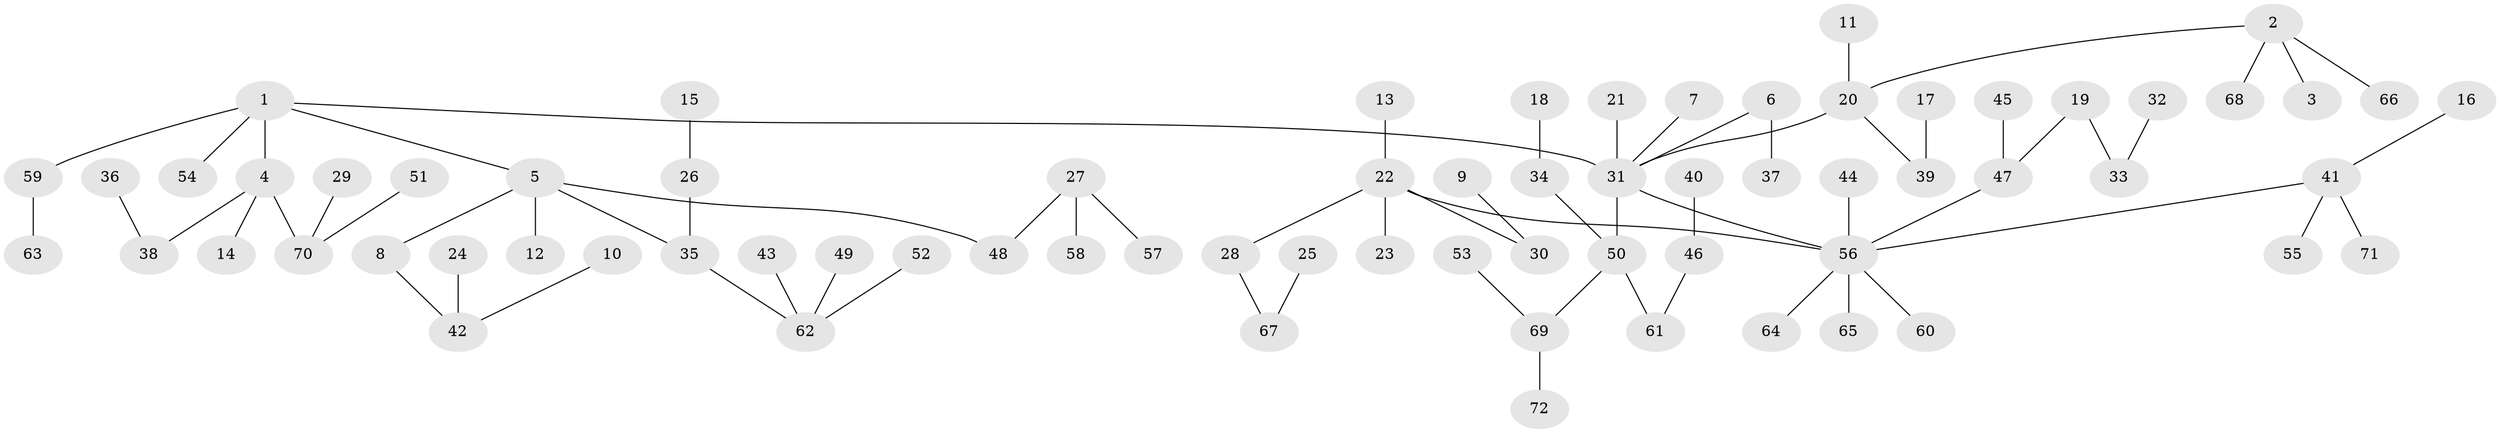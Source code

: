 // original degree distribution, {5: 0.041666666666666664, 8: 0.006944444444444444, 1: 0.5208333333333334, 4: 0.0625, 7: 0.006944444444444444, 2: 0.2013888888888889, 3: 0.1527777777777778, 6: 0.006944444444444444}
// Generated by graph-tools (version 1.1) at 2025/50/03/09/25 03:50:17]
// undirected, 72 vertices, 71 edges
graph export_dot {
graph [start="1"]
  node [color=gray90,style=filled];
  1;
  2;
  3;
  4;
  5;
  6;
  7;
  8;
  9;
  10;
  11;
  12;
  13;
  14;
  15;
  16;
  17;
  18;
  19;
  20;
  21;
  22;
  23;
  24;
  25;
  26;
  27;
  28;
  29;
  30;
  31;
  32;
  33;
  34;
  35;
  36;
  37;
  38;
  39;
  40;
  41;
  42;
  43;
  44;
  45;
  46;
  47;
  48;
  49;
  50;
  51;
  52;
  53;
  54;
  55;
  56;
  57;
  58;
  59;
  60;
  61;
  62;
  63;
  64;
  65;
  66;
  67;
  68;
  69;
  70;
  71;
  72;
  1 -- 4 [weight=1.0];
  1 -- 5 [weight=1.0];
  1 -- 31 [weight=1.0];
  1 -- 54 [weight=1.0];
  1 -- 59 [weight=1.0];
  2 -- 3 [weight=1.0];
  2 -- 20 [weight=1.0];
  2 -- 66 [weight=1.0];
  2 -- 68 [weight=1.0];
  4 -- 14 [weight=1.0];
  4 -- 38 [weight=1.0];
  4 -- 70 [weight=1.0];
  5 -- 8 [weight=1.0];
  5 -- 12 [weight=1.0];
  5 -- 35 [weight=1.0];
  5 -- 48 [weight=1.0];
  6 -- 31 [weight=1.0];
  6 -- 37 [weight=1.0];
  7 -- 31 [weight=1.0];
  8 -- 42 [weight=1.0];
  9 -- 30 [weight=1.0];
  10 -- 42 [weight=1.0];
  11 -- 20 [weight=1.0];
  13 -- 22 [weight=1.0];
  15 -- 26 [weight=1.0];
  16 -- 41 [weight=1.0];
  17 -- 39 [weight=1.0];
  18 -- 34 [weight=1.0];
  19 -- 33 [weight=1.0];
  19 -- 47 [weight=1.0];
  20 -- 31 [weight=1.0];
  20 -- 39 [weight=1.0];
  21 -- 31 [weight=1.0];
  22 -- 23 [weight=1.0];
  22 -- 28 [weight=1.0];
  22 -- 30 [weight=1.0];
  22 -- 56 [weight=1.0];
  24 -- 42 [weight=1.0];
  25 -- 67 [weight=1.0];
  26 -- 35 [weight=1.0];
  27 -- 48 [weight=1.0];
  27 -- 57 [weight=1.0];
  27 -- 58 [weight=1.0];
  28 -- 67 [weight=1.0];
  29 -- 70 [weight=1.0];
  31 -- 50 [weight=1.0];
  31 -- 56 [weight=1.0];
  32 -- 33 [weight=1.0];
  34 -- 50 [weight=1.0];
  35 -- 62 [weight=1.0];
  36 -- 38 [weight=1.0];
  40 -- 46 [weight=1.0];
  41 -- 55 [weight=1.0];
  41 -- 56 [weight=1.0];
  41 -- 71 [weight=1.0];
  43 -- 62 [weight=1.0];
  44 -- 56 [weight=1.0];
  45 -- 47 [weight=1.0];
  46 -- 61 [weight=1.0];
  47 -- 56 [weight=1.0];
  49 -- 62 [weight=1.0];
  50 -- 61 [weight=1.0];
  50 -- 69 [weight=1.0];
  51 -- 70 [weight=1.0];
  52 -- 62 [weight=1.0];
  53 -- 69 [weight=1.0];
  56 -- 60 [weight=1.0];
  56 -- 64 [weight=1.0];
  56 -- 65 [weight=1.0];
  59 -- 63 [weight=1.0];
  69 -- 72 [weight=1.0];
}
